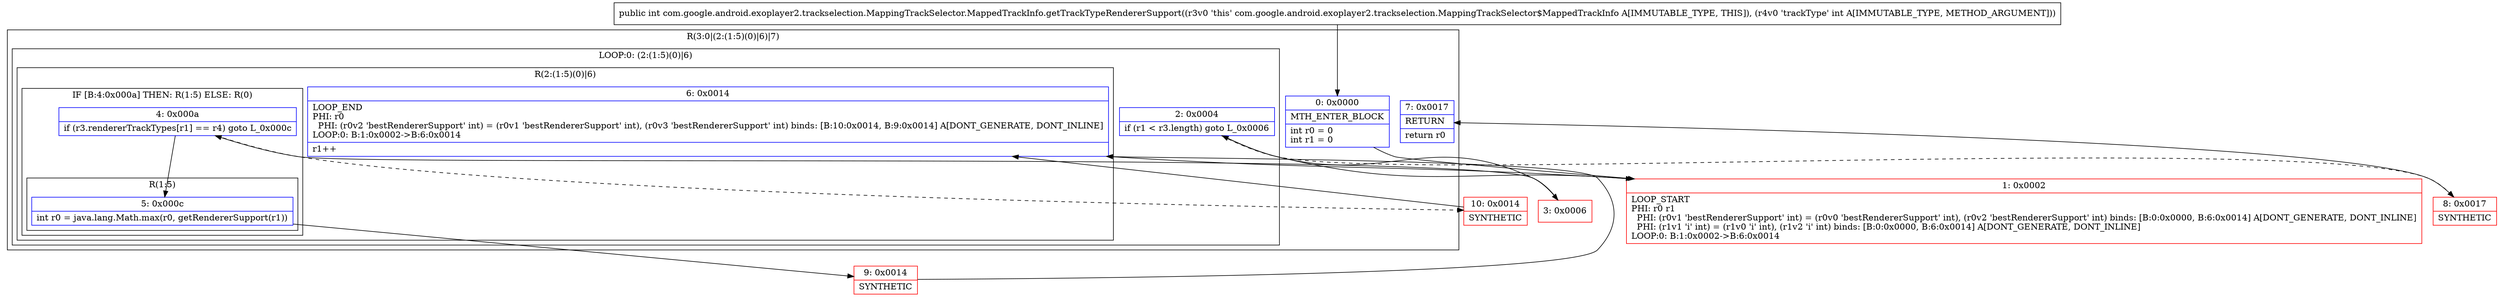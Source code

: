 digraph "CFG forcom.google.android.exoplayer2.trackselection.MappingTrackSelector.MappedTrackInfo.getTrackTypeRendererSupport(I)I" {
subgraph cluster_Region_962223227 {
label = "R(3:0|(2:(1:5)(0)|6)|7)";
node [shape=record,color=blue];
Node_0 [shape=record,label="{0\:\ 0x0000|MTH_ENTER_BLOCK\l|int r0 = 0\lint r1 = 0\l}"];
subgraph cluster_LoopRegion_1782433794 {
label = "LOOP:0: (2:(1:5)(0)|6)";
node [shape=record,color=blue];
Node_2 [shape=record,label="{2\:\ 0x0004|if (r1 \< r3.length) goto L_0x0006\l}"];
subgraph cluster_Region_1466407151 {
label = "R(2:(1:5)(0)|6)";
node [shape=record,color=blue];
subgraph cluster_IfRegion_1010155516 {
label = "IF [B:4:0x000a] THEN: R(1:5) ELSE: R(0)";
node [shape=record,color=blue];
Node_4 [shape=record,label="{4\:\ 0x000a|if (r3.rendererTrackTypes[r1] == r4) goto L_0x000c\l}"];
subgraph cluster_Region_2146852342 {
label = "R(1:5)";
node [shape=record,color=blue];
Node_5 [shape=record,label="{5\:\ 0x000c|int r0 = java.lang.Math.max(r0, getRendererSupport(r1))\l}"];
}
subgraph cluster_Region_1081360243 {
label = "R(0)";
node [shape=record,color=blue];
}
}
Node_6 [shape=record,label="{6\:\ 0x0014|LOOP_END\lPHI: r0 \l  PHI: (r0v2 'bestRendererSupport' int) = (r0v1 'bestRendererSupport' int), (r0v3 'bestRendererSupport' int) binds: [B:10:0x0014, B:9:0x0014] A[DONT_GENERATE, DONT_INLINE]\lLOOP:0: B:1:0x0002\-\>B:6:0x0014\l|r1++\l}"];
}
}
Node_7 [shape=record,label="{7\:\ 0x0017|RETURN\l|return r0\l}"];
}
Node_1 [shape=record,color=red,label="{1\:\ 0x0002|LOOP_START\lPHI: r0 r1 \l  PHI: (r0v1 'bestRendererSupport' int) = (r0v0 'bestRendererSupport' int), (r0v2 'bestRendererSupport' int) binds: [B:0:0x0000, B:6:0x0014] A[DONT_GENERATE, DONT_INLINE]\l  PHI: (r1v1 'i' int) = (r1v0 'i' int), (r1v2 'i' int) binds: [B:0:0x0000, B:6:0x0014] A[DONT_GENERATE, DONT_INLINE]\lLOOP:0: B:1:0x0002\-\>B:6:0x0014\l}"];
Node_3 [shape=record,color=red,label="{3\:\ 0x0006}"];
Node_8 [shape=record,color=red,label="{8\:\ 0x0017|SYNTHETIC\l}"];
Node_9 [shape=record,color=red,label="{9\:\ 0x0014|SYNTHETIC\l}"];
Node_10 [shape=record,color=red,label="{10\:\ 0x0014|SYNTHETIC\l}"];
MethodNode[shape=record,label="{public int com.google.android.exoplayer2.trackselection.MappingTrackSelector.MappedTrackInfo.getTrackTypeRendererSupport((r3v0 'this' com.google.android.exoplayer2.trackselection.MappingTrackSelector$MappedTrackInfo A[IMMUTABLE_TYPE, THIS]), (r4v0 'trackType' int A[IMMUTABLE_TYPE, METHOD_ARGUMENT])) }"];
MethodNode -> Node_0;
Node_0 -> Node_1;
Node_2 -> Node_3;
Node_2 -> Node_8[style=dashed];
Node_4 -> Node_5;
Node_4 -> Node_10[style=dashed];
Node_5 -> Node_9;
Node_6 -> Node_1;
Node_1 -> Node_2;
Node_3 -> Node_4;
Node_8 -> Node_7;
Node_9 -> Node_6;
Node_10 -> Node_6;
}

